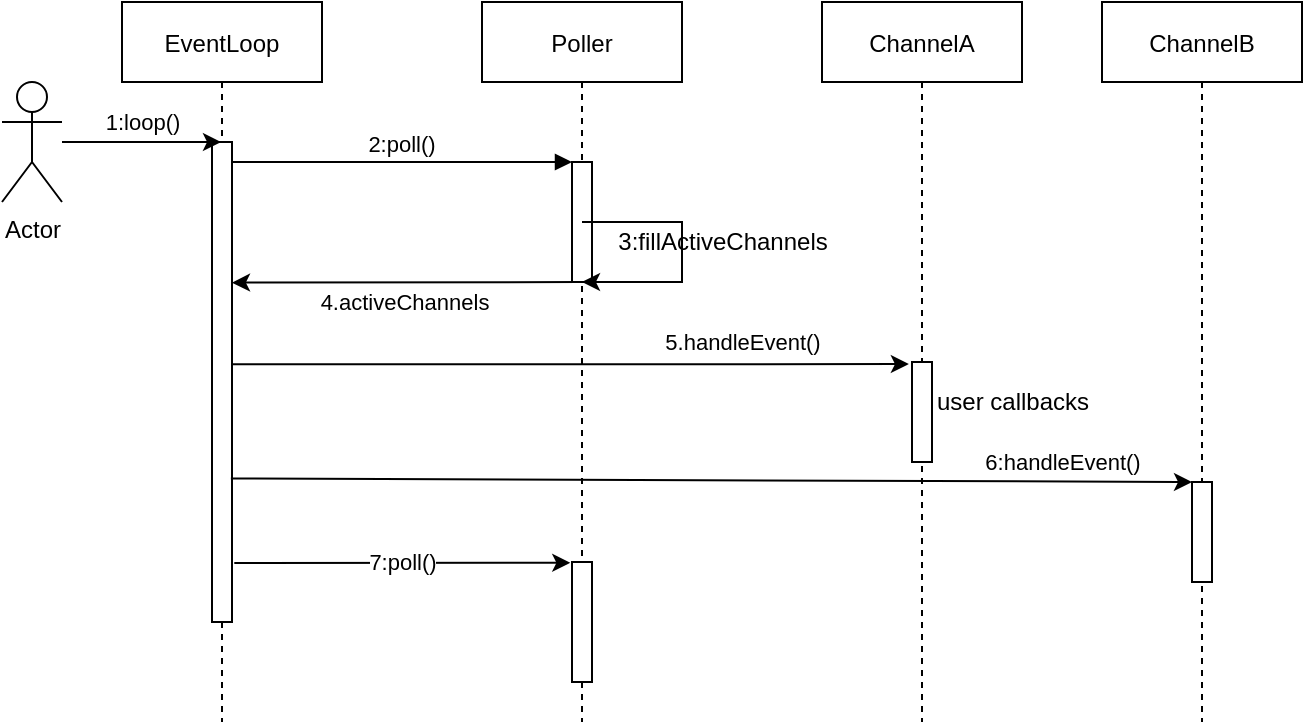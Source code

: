 <mxfile version="14.6.13" type="device"><diagram id="kgpKYQtTHZ0yAKxKKP6v" name="Page-1"><mxGraphModel dx="1181" dy="723" grid="1" gridSize="10" guides="1" tooltips="1" connect="1" arrows="1" fold="1" page="1" pageScale="1" pageWidth="850" pageHeight="1100" math="0" shadow="0"><root><mxCell id="0"/><mxCell id="1" parent="0"/><mxCell id="3nuBFxr9cyL0pnOWT2aG-1" value="EventLoop" style="shape=umlLifeline;perimeter=lifelinePerimeter;container=1;collapsible=0;recursiveResize=0;rounded=0;shadow=0;strokeWidth=1;" parent="1" vertex="1"><mxGeometry x="120" y="80" width="100" height="360" as="geometry"/></mxCell><mxCell id="3nuBFxr9cyL0pnOWT2aG-2" value="" style="points=[];perimeter=orthogonalPerimeter;rounded=0;shadow=0;strokeWidth=1;" parent="3nuBFxr9cyL0pnOWT2aG-1" vertex="1"><mxGeometry x="45" y="70" width="10" height="240" as="geometry"/></mxCell><mxCell id="3nuBFxr9cyL0pnOWT2aG-5" value="Poller" style="shape=umlLifeline;perimeter=lifelinePerimeter;container=1;collapsible=0;recursiveResize=0;rounded=0;shadow=0;strokeWidth=1;" parent="1" vertex="1"><mxGeometry x="300" y="80" width="100" height="360" as="geometry"/></mxCell><mxCell id="3nuBFxr9cyL0pnOWT2aG-6" value="" style="points=[];perimeter=orthogonalPerimeter;rounded=0;shadow=0;strokeWidth=1;" parent="3nuBFxr9cyL0pnOWT2aG-5" vertex="1"><mxGeometry x="45" y="80" width="10" height="60" as="geometry"/></mxCell><mxCell id="3nuBFxr9cyL0pnOWT2aG-8" value="2:poll()" style="verticalAlign=bottom;endArrow=block;entryX=0;entryY=0;shadow=0;strokeWidth=1;" parent="1" source="3nuBFxr9cyL0pnOWT2aG-2" target="3nuBFxr9cyL0pnOWT2aG-6" edge="1"><mxGeometry relative="1" as="geometry"><mxPoint x="275" y="160" as="sourcePoint"/></mxGeometry></mxCell><mxCell id="XAXJR6j4srT7Vwo-w9VQ-5" value="1:loop()" style="edgeStyle=orthogonalEdgeStyle;rounded=0;orthogonalLoop=1;jettySize=auto;html=1;" edge="1" parent="1" source="XAXJR6j4srT7Vwo-w9VQ-1" target="3nuBFxr9cyL0pnOWT2aG-1"><mxGeometry x="0.006" y="10" relative="1" as="geometry"><Array as="points"><mxPoint x="160" y="150"/><mxPoint x="160" y="150"/></Array><mxPoint as="offset"/></mxGeometry></mxCell><mxCell id="XAXJR6j4srT7Vwo-w9VQ-1" value="Actor" style="shape=umlActor;verticalLabelPosition=bottom;verticalAlign=top;html=1;outlineConnect=0;" vertex="1" parent="1"><mxGeometry x="60" y="120" width="30" height="60" as="geometry"/></mxCell><mxCell id="XAXJR6j4srT7Vwo-w9VQ-8" value="" style="endArrow=classic;html=1;rounded=0;" edge="1" parent="1" source="3nuBFxr9cyL0pnOWT2aG-5" target="3nuBFxr9cyL0pnOWT2aG-5"><mxGeometry width="50" height="50" relative="1" as="geometry"><mxPoint x="400" y="200" as="sourcePoint"/><mxPoint x="450" y="150" as="targetPoint"/><Array as="points"><mxPoint x="400" y="190"/><mxPoint x="400" y="220"/></Array></mxGeometry></mxCell><mxCell id="XAXJR6j4srT7Vwo-w9VQ-9" value="3:fillActiveChannels" style="text;html=1;align=center;verticalAlign=middle;resizable=0;points=[];autosize=1;strokeColor=none;" vertex="1" parent="1"><mxGeometry x="360" y="190" width="120" height="20" as="geometry"/></mxCell><mxCell id="XAXJR6j4srT7Vwo-w9VQ-10" value="" style="endArrow=classic;html=1;rounded=0;jumpStyle=none;entryX=1;entryY=0.293;entryDx=0;entryDy=0;entryPerimeter=0;" edge="1" parent="1" target="3nuBFxr9cyL0pnOWT2aG-2"><mxGeometry width="50" height="50" relative="1" as="geometry"><mxPoint x="349" y="220" as="sourcePoint"/><mxPoint x="360" y="250" as="targetPoint"/></mxGeometry></mxCell><mxCell id="XAXJR6j4srT7Vwo-w9VQ-21" value="4.activeChannels" style="edgeLabel;html=1;align=center;verticalAlign=middle;resizable=0;points=[];" vertex="1" connectable="0" parent="XAXJR6j4srT7Vwo-w9VQ-10"><mxGeometry x="0.012" y="-3" relative="1" as="geometry"><mxPoint y="13" as="offset"/></mxGeometry></mxCell><mxCell id="XAXJR6j4srT7Vwo-w9VQ-13" value="5.handleEvent()" style="edgeStyle=orthogonalEdgeStyle;rounded=0;jumpStyle=none;orthogonalLoop=1;jettySize=auto;html=1;entryX=-0.157;entryY=0.021;entryDx=0;entryDy=0;entryPerimeter=0;exitX=1;exitY=0.463;exitDx=0;exitDy=0;exitPerimeter=0;" edge="1" parent="1" source="3nuBFxr9cyL0pnOWT2aG-2" target="XAXJR6j4srT7Vwo-w9VQ-12"><mxGeometry x="0.508" y="11" relative="1" as="geometry"><mxPoint x="180" y="261" as="sourcePoint"/><Array as="points"/><mxPoint as="offset"/></mxGeometry></mxCell><mxCell id="XAXJR6j4srT7Vwo-w9VQ-17" value="ChannelA" style="shape=umlLifeline;perimeter=lifelinePerimeter;container=1;collapsible=0;recursiveResize=0;rounded=0;shadow=0;strokeWidth=1;" vertex="1" parent="1"><mxGeometry x="470" y="80" width="100" height="360" as="geometry"/></mxCell><mxCell id="XAXJR6j4srT7Vwo-w9VQ-12" value="" style="points=[];perimeter=orthogonalPerimeter;rounded=0;shadow=0;strokeWidth=1;" vertex="1" parent="XAXJR6j4srT7Vwo-w9VQ-17"><mxGeometry x="45" y="180" width="10" height="50" as="geometry"/></mxCell><mxCell id="XAXJR6j4srT7Vwo-w9VQ-19" value="ChannelB" style="shape=umlLifeline;perimeter=lifelinePerimeter;container=1;collapsible=0;recursiveResize=0;rounded=0;shadow=0;strokeWidth=1;" vertex="1" parent="1"><mxGeometry x="610" y="80" width="100" height="360" as="geometry"/></mxCell><mxCell id="XAXJR6j4srT7Vwo-w9VQ-20" value="" style="points=[];perimeter=orthogonalPerimeter;rounded=0;shadow=0;strokeWidth=1;" vertex="1" parent="XAXJR6j4srT7Vwo-w9VQ-19"><mxGeometry x="45" y="240" width="10" height="50" as="geometry"/></mxCell><mxCell id="XAXJR6j4srT7Vwo-w9VQ-22" value="user callbacks" style="text;html=1;align=center;verticalAlign=middle;resizable=0;points=[];autosize=1;strokeColor=none;" vertex="1" parent="1"><mxGeometry x="520" y="270" width="90" height="20" as="geometry"/></mxCell><mxCell id="XAXJR6j4srT7Vwo-w9VQ-23" value="6:handleEvent()" style="endArrow=classic;html=1;exitX=0.943;exitY=0.701;exitDx=0;exitDy=0;exitPerimeter=0;" edge="1" parent="1" source="3nuBFxr9cyL0pnOWT2aG-2" target="XAXJR6j4srT7Vwo-w9VQ-20"><mxGeometry x="0.732" y="10" width="50" height="50" relative="1" as="geometry"><mxPoint x="180" y="320" as="sourcePoint"/><mxPoint x="620" y="360" as="targetPoint"/><mxPoint as="offset"/></mxGeometry></mxCell><mxCell id="XAXJR6j4srT7Vwo-w9VQ-25" value="" style="points=[];perimeter=orthogonalPerimeter;rounded=0;shadow=0;strokeWidth=1;" vertex="1" parent="1"><mxGeometry x="345" y="360" width="10" height="60" as="geometry"/></mxCell><mxCell id="XAXJR6j4srT7Vwo-w9VQ-30" value="7:poll()" style="endArrow=classic;html=1;exitX=1.114;exitY=0.877;exitDx=0;exitDy=0;exitPerimeter=0;entryX=-0.086;entryY=0.007;entryDx=0;entryDy=0;entryPerimeter=0;" edge="1" parent="1" source="3nuBFxr9cyL0pnOWT2aG-2" target="XAXJR6j4srT7Vwo-w9VQ-25"><mxGeometry width="50" height="50" relative="1" as="geometry"><mxPoint x="170" y="360" as="sourcePoint"/><mxPoint x="340" y="360" as="targetPoint"/><Array as="points"/></mxGeometry></mxCell></root></mxGraphModel></diagram></mxfile>